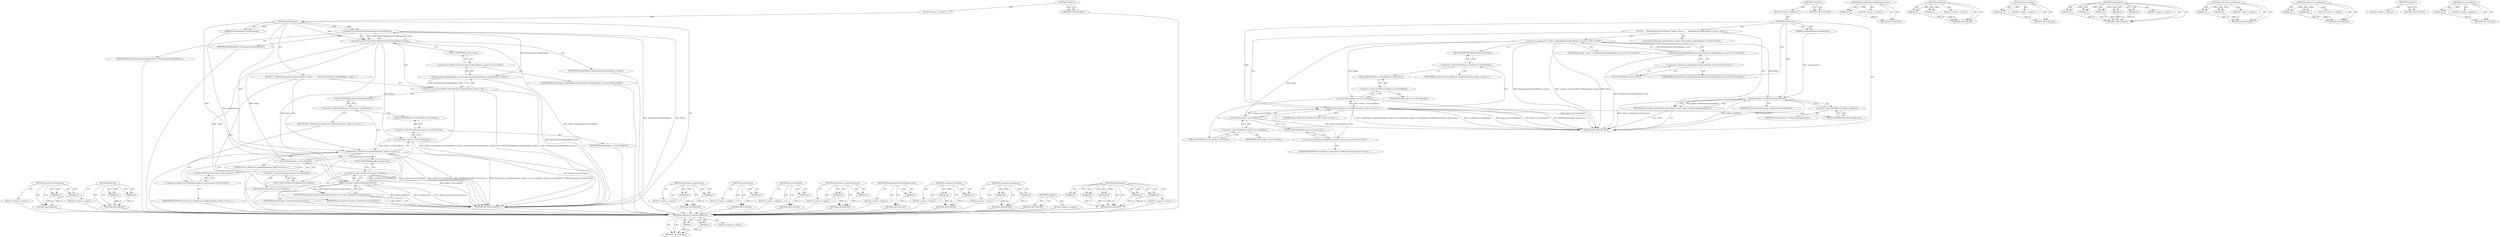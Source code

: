 digraph "successCallback" {
vulnerable_81 [label=<(METHOD,&lt;operator&gt;.fieldAccess)>];
vulnerable_82 [label=<(PARAM,p1)>];
vulnerable_83 [label=<(PARAM,p2)>];
vulnerable_84 [label=<(BLOCK,&lt;empty&gt;,&lt;empty&gt;)>];
vulnerable_85 [label=<(METHOD_RETURN,ANY)>];
vulnerable_107 [label=<(METHOD,getResult)>];
vulnerable_108 [label=<(PARAM,p1)>];
vulnerable_109 [label=<(PARAM,p2)>];
vulnerable_110 [label=<(BLOCK,&lt;empty&gt;,&lt;empty&gt;)>];
vulnerable_111 [label=<(METHOD_RETURN,ANY)>];
vulnerable_6 [label=<(METHOD,&lt;global&gt;)<SUB>1</SUB>>];
vulnerable_7 [label=<(BLOCK,&lt;empty&gt;,&lt;empty&gt;)<SUB>1</SUB>>];
vulnerable_8 [label=<(METHOD,getMetadata)<SUB>1</SUB>>];
vulnerable_9 [label=<(PARAM,ExceptionState&amp; exceptionState)<SUB>1</SUB>>];
vulnerable_10 [label=<(BLOCK,{
    RefPtr&lt;MetadataSyncCallbackHelper&gt; helper...,{
    RefPtr&lt;MetadataSyncCallbackHelper&gt; helper...)<SUB>2</SUB>>];
vulnerable_11 [label=<(&lt;operator&gt;.assignment,RefPtr&lt;MetadataSyncCallbackHelper&gt; helper = Met...)<SUB>3</SUB>>];
vulnerable_12 [label=<(&lt;operator&gt;.greaterThan,RefPtr&lt;MetadataSyncCallbackHelper&gt; helper)<SUB>3</SUB>>];
vulnerable_13 [label=<(&lt;operator&gt;.lessThan,RefPtr&lt;MetadataSyncCallbackHelper)<SUB>3</SUB>>];
vulnerable_14 [label=<(IDENTIFIER,RefPtr,RefPtr&lt;MetadataSyncCallbackHelper)<SUB>3</SUB>>];
vulnerable_15 [label=<(IDENTIFIER,MetadataSyncCallbackHelper,RefPtr&lt;MetadataSyncCallbackHelper)<SUB>3</SUB>>];
vulnerable_16 [label=<(IDENTIFIER,helper,RefPtr&lt;MetadataSyncCallbackHelper&gt; helper)<SUB>3</SUB>>];
vulnerable_17 [label="<(MetadataSyncCallbackHelper.create,MetadataSyncCallbackHelper::create())<SUB>3</SUB>>"];
vulnerable_18 [label="<(&lt;operator&gt;.fieldAccess,MetadataSyncCallbackHelper::create)<SUB>3</SUB>>"];
vulnerable_19 [label="<(IDENTIFIER,MetadataSyncCallbackHelper,MetadataSyncCallbackHelper::create())<SUB>3</SUB>>"];
vulnerable_20 [label=<(FIELD_IDENTIFIER,create,create)<SUB>3</SUB>>];
vulnerable_21 [label=<(getMetadata,m_fileSystem-&gt;getMetadata(this, helper-&gt;success...)<SUB>4</SUB>>];
vulnerable_22 [label=<(&lt;operator&gt;.indirectFieldAccess,m_fileSystem-&gt;getMetadata)<SUB>4</SUB>>];
vulnerable_23 [label=<(IDENTIFIER,m_fileSystem,m_fileSystem-&gt;getMetadata(this, helper-&gt;success...)<SUB>4</SUB>>];
vulnerable_24 [label=<(FIELD_IDENTIFIER,getMetadata,getMetadata)<SUB>4</SUB>>];
vulnerable_25 [label=<(LITERAL,this,m_fileSystem-&gt;getMetadata(this, helper-&gt;success...)<SUB>4</SUB>>];
vulnerable_26 [label=<(successCallback,helper-&gt;successCallback())<SUB>4</SUB>>];
vulnerable_27 [label=<(&lt;operator&gt;.indirectFieldAccess,helper-&gt;successCallback)<SUB>4</SUB>>];
vulnerable_28 [label=<(IDENTIFIER,helper,helper-&gt;successCallback())<SUB>4</SUB>>];
vulnerable_29 [label=<(FIELD_IDENTIFIER,successCallback,successCallback)<SUB>4</SUB>>];
vulnerable_30 [label=<(errorCallback,helper-&gt;errorCallback())<SUB>4</SUB>>];
vulnerable_31 [label=<(&lt;operator&gt;.indirectFieldAccess,helper-&gt;errorCallback)<SUB>4</SUB>>];
vulnerable_32 [label=<(IDENTIFIER,helper,helper-&gt;errorCallback())<SUB>4</SUB>>];
vulnerable_33 [label=<(FIELD_IDENTIFIER,errorCallback,errorCallback)<SUB>4</SUB>>];
vulnerable_34 [label="<(&lt;operator&gt;.fieldAccess,DOMFileSystemBase::Synchronous)<SUB>4</SUB>>"];
vulnerable_35 [label=<(IDENTIFIER,DOMFileSystemBase,m_fileSystem-&gt;getMetadata(this, helper-&gt;success...)<SUB>4</SUB>>];
vulnerable_36 [label=<(FIELD_IDENTIFIER,Synchronous,Synchronous)<SUB>4</SUB>>];
vulnerable_37 [label=<(RETURN,return helper-&gt;getResult(exceptionState);,return helper-&gt;getResult(exceptionState);)<SUB>5</SUB>>];
vulnerable_38 [label=<(getResult,helper-&gt;getResult(exceptionState))<SUB>5</SUB>>];
vulnerable_39 [label=<(&lt;operator&gt;.indirectFieldAccess,helper-&gt;getResult)<SUB>5</SUB>>];
vulnerable_40 [label=<(IDENTIFIER,helper,helper-&gt;getResult(exceptionState))<SUB>5</SUB>>];
vulnerable_41 [label=<(FIELD_IDENTIFIER,getResult,getResult)<SUB>5</SUB>>];
vulnerable_42 [label=<(IDENTIFIER,exceptionState,helper-&gt;getResult(exceptionState))<SUB>5</SUB>>];
vulnerable_43 [label=<(METHOD_RETURN,Metadata)<SUB>1</SUB>>];
vulnerable_45 [label=<(METHOD_RETURN,ANY)<SUB>1</SUB>>];
vulnerable_67 [label=<(METHOD,&lt;operator&gt;.greaterThan)>];
vulnerable_68 [label=<(PARAM,p1)>];
vulnerable_69 [label=<(PARAM,p2)>];
vulnerable_70 [label=<(BLOCK,&lt;empty&gt;,&lt;empty&gt;)>];
vulnerable_71 [label=<(METHOD_RETURN,ANY)>];
vulnerable_103 [label=<(METHOD,errorCallback)>];
vulnerable_104 [label=<(PARAM,p1)>];
vulnerable_105 [label=<(BLOCK,&lt;empty&gt;,&lt;empty&gt;)>];
vulnerable_106 [label=<(METHOD_RETURN,ANY)>];
vulnerable_99 [label=<(METHOD,successCallback)>];
vulnerable_100 [label=<(PARAM,p1)>];
vulnerable_101 [label=<(BLOCK,&lt;empty&gt;,&lt;empty&gt;)>];
vulnerable_102 [label=<(METHOD_RETURN,ANY)>];
vulnerable_94 [label=<(METHOD,&lt;operator&gt;.indirectFieldAccess)>];
vulnerable_95 [label=<(PARAM,p1)>];
vulnerable_96 [label=<(PARAM,p2)>];
vulnerable_97 [label=<(BLOCK,&lt;empty&gt;,&lt;empty&gt;)>];
vulnerable_98 [label=<(METHOD_RETURN,ANY)>];
vulnerable_77 [label=<(METHOD,MetadataSyncCallbackHelper.create)>];
vulnerable_78 [label=<(PARAM,p1)>];
vulnerable_79 [label=<(BLOCK,&lt;empty&gt;,&lt;empty&gt;)>];
vulnerable_80 [label=<(METHOD_RETURN,ANY)>];
vulnerable_72 [label=<(METHOD,&lt;operator&gt;.lessThan)>];
vulnerable_73 [label=<(PARAM,p1)>];
vulnerable_74 [label=<(PARAM,p2)>];
vulnerable_75 [label=<(BLOCK,&lt;empty&gt;,&lt;empty&gt;)>];
vulnerable_76 [label=<(METHOD_RETURN,ANY)>];
vulnerable_62 [label=<(METHOD,&lt;operator&gt;.assignment)>];
vulnerable_63 [label=<(PARAM,p1)>];
vulnerable_64 [label=<(PARAM,p2)>];
vulnerable_65 [label=<(BLOCK,&lt;empty&gt;,&lt;empty&gt;)>];
vulnerable_66 [label=<(METHOD_RETURN,ANY)>];
vulnerable_56 [label=<(METHOD,&lt;global&gt;)<SUB>1</SUB>>];
vulnerable_57 [label=<(BLOCK,&lt;empty&gt;,&lt;empty&gt;)>];
vulnerable_58 [label=<(METHOD_RETURN,ANY)>];
vulnerable_86 [label=<(METHOD,getMetadata)>];
vulnerable_87 [label=<(PARAM,p1)>];
vulnerable_88 [label=<(PARAM,p2)>];
vulnerable_89 [label=<(PARAM,p3)>];
vulnerable_90 [label=<(PARAM,p4)>];
vulnerable_91 [label=<(PARAM,p5)>];
vulnerable_92 [label=<(BLOCK,&lt;empty&gt;,&lt;empty&gt;)>];
vulnerable_93 [label=<(METHOD_RETURN,ANY)>];
fixed_83 [label=<(METHOD,&lt;operator&gt;.indirectFieldAccess)>];
fixed_84 [label=<(PARAM,p1)>];
fixed_85 [label=<(PARAM,p2)>];
fixed_86 [label=<(BLOCK,&lt;empty&gt;,&lt;empty&gt;)>];
fixed_87 [label=<(METHOD_RETURN,ANY)>];
fixed_6 [label=<(METHOD,&lt;global&gt;)<SUB>1</SUB>>];
fixed_7 [label=<(BLOCK,&lt;empty&gt;,&lt;empty&gt;)<SUB>1</SUB>>];
fixed_8 [label=<(METHOD,getMetadata)<SUB>1</SUB>>];
fixed_9 [label=<(PARAM,ExceptionState&amp; exceptionState)<SUB>1</SUB>>];
fixed_10 [label=<(BLOCK,{
    MetadataSyncCallbackHelper* helper = Meta...,{
    MetadataSyncCallbackHelper* helper = Meta...)<SUB>2</SUB>>];
fixed_11 [label="<(LOCAL,MetadataSyncCallbackHelper* helper: MetadataSyncCallbackHelper*)<SUB>3</SUB>>"];
fixed_12 [label="<(&lt;operator&gt;.assignment,* helper = MetadataSyncCallbackHelper::create())<SUB>3</SUB>>"];
fixed_13 [label="<(IDENTIFIER,helper,* helper = MetadataSyncCallbackHelper::create())<SUB>3</SUB>>"];
fixed_14 [label="<(MetadataSyncCallbackHelper.create,MetadataSyncCallbackHelper::create())<SUB>3</SUB>>"];
fixed_15 [label="<(&lt;operator&gt;.fieldAccess,MetadataSyncCallbackHelper::create)<SUB>3</SUB>>"];
fixed_16 [label="<(IDENTIFIER,MetadataSyncCallbackHelper,MetadataSyncCallbackHelper::create())<SUB>3</SUB>>"];
fixed_17 [label=<(FIELD_IDENTIFIER,create,create)<SUB>3</SUB>>];
fixed_18 [label=<(getMetadata,m_fileSystem-&gt;getMetadata(this, helper-&gt;success...)<SUB>4</SUB>>];
fixed_19 [label=<(&lt;operator&gt;.indirectFieldAccess,m_fileSystem-&gt;getMetadata)<SUB>4</SUB>>];
fixed_20 [label=<(IDENTIFIER,m_fileSystem,m_fileSystem-&gt;getMetadata(this, helper-&gt;success...)<SUB>4</SUB>>];
fixed_21 [label=<(FIELD_IDENTIFIER,getMetadata,getMetadata)<SUB>4</SUB>>];
fixed_22 [label=<(LITERAL,this,m_fileSystem-&gt;getMetadata(this, helper-&gt;success...)<SUB>4</SUB>>];
fixed_23 [label=<(successCallback,helper-&gt;successCallback())<SUB>4</SUB>>];
fixed_24 [label=<(&lt;operator&gt;.indirectFieldAccess,helper-&gt;successCallback)<SUB>4</SUB>>];
fixed_25 [label=<(IDENTIFIER,helper,helper-&gt;successCallback())<SUB>4</SUB>>];
fixed_26 [label=<(FIELD_IDENTIFIER,successCallback,successCallback)<SUB>4</SUB>>];
fixed_27 [label=<(errorCallback,helper-&gt;errorCallback())<SUB>4</SUB>>];
fixed_28 [label=<(&lt;operator&gt;.indirectFieldAccess,helper-&gt;errorCallback)<SUB>4</SUB>>];
fixed_29 [label=<(IDENTIFIER,helper,helper-&gt;errorCallback())<SUB>4</SUB>>];
fixed_30 [label=<(FIELD_IDENTIFIER,errorCallback,errorCallback)<SUB>4</SUB>>];
fixed_31 [label="<(&lt;operator&gt;.fieldAccess,DOMFileSystemBase::Synchronous)<SUB>4</SUB>>"];
fixed_32 [label=<(IDENTIFIER,DOMFileSystemBase,m_fileSystem-&gt;getMetadata(this, helper-&gt;success...)<SUB>4</SUB>>];
fixed_33 [label=<(FIELD_IDENTIFIER,Synchronous,Synchronous)<SUB>4</SUB>>];
fixed_34 [label=<(RETURN,return helper-&gt;getResult(exceptionState);,return helper-&gt;getResult(exceptionState);)<SUB>5</SUB>>];
fixed_35 [label=<(getResult,helper-&gt;getResult(exceptionState))<SUB>5</SUB>>];
fixed_36 [label=<(&lt;operator&gt;.indirectFieldAccess,helper-&gt;getResult)<SUB>5</SUB>>];
fixed_37 [label=<(IDENTIFIER,helper,helper-&gt;getResult(exceptionState))<SUB>5</SUB>>];
fixed_38 [label=<(FIELD_IDENTIFIER,getResult,getResult)<SUB>5</SUB>>];
fixed_39 [label=<(IDENTIFIER,exceptionState,helper-&gt;getResult(exceptionState))<SUB>5</SUB>>];
fixed_40 [label=<(METHOD_RETURN,Metadata)<SUB>1</SUB>>];
fixed_42 [label=<(METHOD_RETURN,ANY)<SUB>1</SUB>>];
fixed_66 [label=<(METHOD,MetadataSyncCallbackHelper.create)>];
fixed_67 [label=<(PARAM,p1)>];
fixed_68 [label=<(BLOCK,&lt;empty&gt;,&lt;empty&gt;)>];
fixed_69 [label=<(METHOD_RETURN,ANY)>];
fixed_96 [label=<(METHOD,getResult)>];
fixed_97 [label=<(PARAM,p1)>];
fixed_98 [label=<(PARAM,p2)>];
fixed_99 [label=<(BLOCK,&lt;empty&gt;,&lt;empty&gt;)>];
fixed_100 [label=<(METHOD_RETURN,ANY)>];
fixed_92 [label=<(METHOD,errorCallback)>];
fixed_93 [label=<(PARAM,p1)>];
fixed_94 [label=<(BLOCK,&lt;empty&gt;,&lt;empty&gt;)>];
fixed_95 [label=<(METHOD_RETURN,ANY)>];
fixed_75 [label=<(METHOD,getMetadata)>];
fixed_76 [label=<(PARAM,p1)>];
fixed_77 [label=<(PARAM,p2)>];
fixed_78 [label=<(PARAM,p3)>];
fixed_79 [label=<(PARAM,p4)>];
fixed_80 [label=<(PARAM,p5)>];
fixed_81 [label=<(BLOCK,&lt;empty&gt;,&lt;empty&gt;)>];
fixed_82 [label=<(METHOD_RETURN,ANY)>];
fixed_70 [label=<(METHOD,&lt;operator&gt;.fieldAccess)>];
fixed_71 [label=<(PARAM,p1)>];
fixed_72 [label=<(PARAM,p2)>];
fixed_73 [label=<(BLOCK,&lt;empty&gt;,&lt;empty&gt;)>];
fixed_74 [label=<(METHOD_RETURN,ANY)>];
fixed_61 [label=<(METHOD,&lt;operator&gt;.assignment)>];
fixed_62 [label=<(PARAM,p1)>];
fixed_63 [label=<(PARAM,p2)>];
fixed_64 [label=<(BLOCK,&lt;empty&gt;,&lt;empty&gt;)>];
fixed_65 [label=<(METHOD_RETURN,ANY)>];
fixed_55 [label=<(METHOD,&lt;global&gt;)<SUB>1</SUB>>];
fixed_56 [label=<(BLOCK,&lt;empty&gt;,&lt;empty&gt;)>];
fixed_57 [label=<(METHOD_RETURN,ANY)>];
fixed_88 [label=<(METHOD,successCallback)>];
fixed_89 [label=<(PARAM,p1)>];
fixed_90 [label=<(BLOCK,&lt;empty&gt;,&lt;empty&gt;)>];
fixed_91 [label=<(METHOD_RETURN,ANY)>];
vulnerable_81 -> vulnerable_82  [key=0, label="AST: "];
vulnerable_81 -> vulnerable_82  [key=1, label="DDG: "];
vulnerable_81 -> vulnerable_84  [key=0, label="AST: "];
vulnerable_81 -> vulnerable_83  [key=0, label="AST: "];
vulnerable_81 -> vulnerable_83  [key=1, label="DDG: "];
vulnerable_81 -> vulnerable_85  [key=0, label="AST: "];
vulnerable_81 -> vulnerable_85  [key=1, label="CFG: "];
vulnerable_82 -> vulnerable_85  [key=0, label="DDG: p1"];
vulnerable_83 -> vulnerable_85  [key=0, label="DDG: p2"];
vulnerable_84 -> fixed_83  [key=0];
vulnerable_85 -> fixed_83  [key=0];
vulnerable_107 -> vulnerable_108  [key=0, label="AST: "];
vulnerable_107 -> vulnerable_108  [key=1, label="DDG: "];
vulnerable_107 -> vulnerable_110  [key=0, label="AST: "];
vulnerable_107 -> vulnerable_109  [key=0, label="AST: "];
vulnerable_107 -> vulnerable_109  [key=1, label="DDG: "];
vulnerable_107 -> vulnerable_111  [key=0, label="AST: "];
vulnerable_107 -> vulnerable_111  [key=1, label="CFG: "];
vulnerable_108 -> vulnerable_111  [key=0, label="DDG: p1"];
vulnerable_109 -> vulnerable_111  [key=0, label="DDG: p2"];
vulnerable_110 -> fixed_83  [key=0];
vulnerable_111 -> fixed_83  [key=0];
vulnerable_6 -> vulnerable_7  [key=0, label="AST: "];
vulnerable_6 -> vulnerable_45  [key=0, label="AST: "];
vulnerable_6 -> vulnerable_45  [key=1, label="CFG: "];
vulnerable_7 -> vulnerable_8  [key=0, label="AST: "];
vulnerable_8 -> vulnerable_9  [key=0, label="AST: "];
vulnerable_8 -> vulnerable_9  [key=1, label="DDG: "];
vulnerable_8 -> vulnerable_10  [key=0, label="AST: "];
vulnerable_8 -> vulnerable_43  [key=0, label="AST: "];
vulnerable_8 -> vulnerable_13  [key=0, label="CFG: "];
vulnerable_8 -> vulnerable_13  [key=1, label="DDG: "];
vulnerable_8 -> vulnerable_21  [key=0, label="DDG: "];
vulnerable_8 -> vulnerable_12  [key=0, label="DDG: "];
vulnerable_8 -> vulnerable_38  [key=0, label="DDG: "];
vulnerable_9 -> vulnerable_38  [key=0, label="DDG: exceptionState"];
vulnerable_10 -> vulnerable_11  [key=0, label="AST: "];
vulnerable_10 -> vulnerable_21  [key=0, label="AST: "];
vulnerable_10 -> vulnerable_37  [key=0, label="AST: "];
vulnerable_11 -> vulnerable_12  [key=0, label="AST: "];
vulnerable_11 -> vulnerable_17  [key=0, label="AST: "];
vulnerable_11 -> vulnerable_24  [key=0, label="CFG: "];
vulnerable_11 -> vulnerable_43  [key=0, label="DDG: RefPtr&lt;MetadataSyncCallbackHelper&gt; helper"];
vulnerable_11 -> vulnerable_43  [key=1, label="DDG: MetadataSyncCallbackHelper::create()"];
vulnerable_11 -> vulnerable_43  [key=2, label="DDG: RefPtr&lt;MetadataSyncCallbackHelper&gt; helper = MetadataSyncCallbackHelper::create()"];
vulnerable_12 -> vulnerable_13  [key=0, label="AST: "];
vulnerable_12 -> vulnerable_16  [key=0, label="AST: "];
vulnerable_12 -> vulnerable_20  [key=0, label="CFG: "];
vulnerable_12 -> vulnerable_43  [key=0, label="DDG: RefPtr&lt;MetadataSyncCallbackHelper"];
vulnerable_12 -> vulnerable_43  [key=1, label="DDG: helper"];
vulnerable_12 -> vulnerable_26  [key=0, label="DDG: helper"];
vulnerable_12 -> vulnerable_30  [key=0, label="DDG: helper"];
vulnerable_12 -> vulnerable_38  [key=0, label="DDG: helper"];
vulnerable_13 -> vulnerable_14  [key=0, label="AST: "];
vulnerable_13 -> vulnerable_15  [key=0, label="AST: "];
vulnerable_13 -> vulnerable_12  [key=0, label="CFG: "];
vulnerable_13 -> vulnerable_12  [key=1, label="DDG: RefPtr"];
vulnerable_13 -> vulnerable_12  [key=2, label="DDG: MetadataSyncCallbackHelper"];
vulnerable_13 -> vulnerable_43  [key=0, label="DDG: MetadataSyncCallbackHelper"];
vulnerable_13 -> vulnerable_43  [key=1, label="DDG: RefPtr"];
vulnerable_13 -> vulnerable_17  [key=0, label="DDG: MetadataSyncCallbackHelper"];
vulnerable_14 -> fixed_83  [key=0];
vulnerable_15 -> fixed_83  [key=0];
vulnerable_16 -> fixed_83  [key=0];
vulnerable_17 -> vulnerable_18  [key=0, label="AST: "];
vulnerable_17 -> vulnerable_11  [key=0, label="CFG: "];
vulnerable_17 -> vulnerable_11  [key=1, label="DDG: MetadataSyncCallbackHelper::create"];
vulnerable_17 -> vulnerable_43  [key=0, label="DDG: MetadataSyncCallbackHelper::create"];
vulnerable_18 -> vulnerable_19  [key=0, label="AST: "];
vulnerable_18 -> vulnerable_20  [key=0, label="AST: "];
vulnerable_18 -> vulnerable_17  [key=0, label="CFG: "];
vulnerable_19 -> fixed_83  [key=0];
vulnerable_20 -> vulnerable_18  [key=0, label="CFG: "];
vulnerable_21 -> vulnerable_22  [key=0, label="AST: "];
vulnerable_21 -> vulnerable_25  [key=0, label="AST: "];
vulnerable_21 -> vulnerable_26  [key=0, label="AST: "];
vulnerable_21 -> vulnerable_30  [key=0, label="AST: "];
vulnerable_21 -> vulnerable_34  [key=0, label="AST: "];
vulnerable_21 -> vulnerable_41  [key=0, label="CFG: "];
vulnerable_21 -> vulnerable_43  [key=0, label="DDG: m_fileSystem-&gt;getMetadata"];
vulnerable_21 -> vulnerable_43  [key=1, label="DDG: helper-&gt;successCallback()"];
vulnerable_21 -> vulnerable_43  [key=2, label="DDG: helper-&gt;errorCallback()"];
vulnerable_21 -> vulnerable_43  [key=3, label="DDG: DOMFileSystemBase::Synchronous"];
vulnerable_21 -> vulnerable_43  [key=4, label="DDG: m_fileSystem-&gt;getMetadata(this, helper-&gt;successCallback(), helper-&gt;errorCallback(), DOMFileSystemBase::Synchronous)"];
vulnerable_22 -> vulnerable_23  [key=0, label="AST: "];
vulnerable_22 -> vulnerable_24  [key=0, label="AST: "];
vulnerable_22 -> vulnerable_29  [key=0, label="CFG: "];
vulnerable_23 -> fixed_83  [key=0];
vulnerable_24 -> vulnerable_22  [key=0, label="CFG: "];
vulnerable_25 -> fixed_83  [key=0];
vulnerable_26 -> vulnerable_27  [key=0, label="AST: "];
vulnerable_26 -> vulnerable_33  [key=0, label="CFG: "];
vulnerable_26 -> vulnerable_43  [key=0, label="DDG: helper-&gt;successCallback"];
vulnerable_26 -> vulnerable_21  [key=0, label="DDG: helper-&gt;successCallback"];
vulnerable_27 -> vulnerable_28  [key=0, label="AST: "];
vulnerable_27 -> vulnerable_29  [key=0, label="AST: "];
vulnerable_27 -> vulnerable_26  [key=0, label="CFG: "];
vulnerable_28 -> fixed_83  [key=0];
vulnerable_29 -> vulnerable_27  [key=0, label="CFG: "];
vulnerable_30 -> vulnerable_31  [key=0, label="AST: "];
vulnerable_30 -> vulnerable_36  [key=0, label="CFG: "];
vulnerable_30 -> vulnerable_43  [key=0, label="DDG: helper-&gt;errorCallback"];
vulnerable_30 -> vulnerable_21  [key=0, label="DDG: helper-&gt;errorCallback"];
vulnerable_31 -> vulnerable_32  [key=0, label="AST: "];
vulnerable_31 -> vulnerable_33  [key=0, label="AST: "];
vulnerable_31 -> vulnerable_30  [key=0, label="CFG: "];
vulnerable_32 -> fixed_83  [key=0];
vulnerable_33 -> vulnerable_31  [key=0, label="CFG: "];
vulnerable_34 -> vulnerable_35  [key=0, label="AST: "];
vulnerable_34 -> vulnerable_36  [key=0, label="AST: "];
vulnerable_34 -> vulnerable_21  [key=0, label="CFG: "];
vulnerable_35 -> fixed_83  [key=0];
vulnerable_36 -> vulnerable_34  [key=0, label="CFG: "];
vulnerable_37 -> vulnerable_38  [key=0, label="AST: "];
vulnerable_37 -> vulnerable_43  [key=0, label="CFG: "];
vulnerable_37 -> vulnerable_43  [key=1, label="DDG: &lt;RET&gt;"];
vulnerable_38 -> vulnerable_39  [key=0, label="AST: "];
vulnerable_38 -> vulnerable_42  [key=0, label="AST: "];
vulnerable_38 -> vulnerable_37  [key=0, label="CFG: "];
vulnerable_38 -> vulnerable_37  [key=1, label="DDG: helper-&gt;getResult(exceptionState)"];
vulnerable_38 -> vulnerable_43  [key=0, label="DDG: helper-&gt;getResult"];
vulnerable_38 -> vulnerable_43  [key=1, label="DDG: exceptionState"];
vulnerable_38 -> vulnerable_43  [key=2, label="DDG: helper-&gt;getResult(exceptionState)"];
vulnerable_39 -> vulnerable_40  [key=0, label="AST: "];
vulnerable_39 -> vulnerable_41  [key=0, label="AST: "];
vulnerable_39 -> vulnerable_38  [key=0, label="CFG: "];
vulnerable_40 -> fixed_83  [key=0];
vulnerable_41 -> vulnerable_39  [key=0, label="CFG: "];
vulnerable_42 -> fixed_83  [key=0];
vulnerable_43 -> fixed_83  [key=0];
vulnerable_45 -> fixed_83  [key=0];
vulnerable_67 -> vulnerable_68  [key=0, label="AST: "];
vulnerable_67 -> vulnerable_68  [key=1, label="DDG: "];
vulnerable_67 -> vulnerable_70  [key=0, label="AST: "];
vulnerable_67 -> vulnerable_69  [key=0, label="AST: "];
vulnerable_67 -> vulnerable_69  [key=1, label="DDG: "];
vulnerable_67 -> vulnerable_71  [key=0, label="AST: "];
vulnerable_67 -> vulnerable_71  [key=1, label="CFG: "];
vulnerable_68 -> vulnerable_71  [key=0, label="DDG: p1"];
vulnerable_69 -> vulnerable_71  [key=0, label="DDG: p2"];
vulnerable_70 -> fixed_83  [key=0];
vulnerable_71 -> fixed_83  [key=0];
vulnerable_103 -> vulnerable_104  [key=0, label="AST: "];
vulnerable_103 -> vulnerable_104  [key=1, label="DDG: "];
vulnerable_103 -> vulnerable_105  [key=0, label="AST: "];
vulnerable_103 -> vulnerable_106  [key=0, label="AST: "];
vulnerable_103 -> vulnerable_106  [key=1, label="CFG: "];
vulnerable_104 -> vulnerable_106  [key=0, label="DDG: p1"];
vulnerable_105 -> fixed_83  [key=0];
vulnerable_106 -> fixed_83  [key=0];
vulnerable_99 -> vulnerable_100  [key=0, label="AST: "];
vulnerable_99 -> vulnerable_100  [key=1, label="DDG: "];
vulnerable_99 -> vulnerable_101  [key=0, label="AST: "];
vulnerable_99 -> vulnerable_102  [key=0, label="AST: "];
vulnerable_99 -> vulnerable_102  [key=1, label="CFG: "];
vulnerable_100 -> vulnerable_102  [key=0, label="DDG: p1"];
vulnerable_101 -> fixed_83  [key=0];
vulnerable_102 -> fixed_83  [key=0];
vulnerable_94 -> vulnerable_95  [key=0, label="AST: "];
vulnerable_94 -> vulnerable_95  [key=1, label="DDG: "];
vulnerable_94 -> vulnerable_97  [key=0, label="AST: "];
vulnerable_94 -> vulnerable_96  [key=0, label="AST: "];
vulnerable_94 -> vulnerable_96  [key=1, label="DDG: "];
vulnerable_94 -> vulnerable_98  [key=0, label="AST: "];
vulnerable_94 -> vulnerable_98  [key=1, label="CFG: "];
vulnerable_95 -> vulnerable_98  [key=0, label="DDG: p1"];
vulnerable_96 -> vulnerable_98  [key=0, label="DDG: p2"];
vulnerable_97 -> fixed_83  [key=0];
vulnerable_98 -> fixed_83  [key=0];
vulnerable_77 -> vulnerable_78  [key=0, label="AST: "];
vulnerable_77 -> vulnerable_78  [key=1, label="DDG: "];
vulnerable_77 -> vulnerable_79  [key=0, label="AST: "];
vulnerable_77 -> vulnerable_80  [key=0, label="AST: "];
vulnerable_77 -> vulnerable_80  [key=1, label="CFG: "];
vulnerable_78 -> vulnerable_80  [key=0, label="DDG: p1"];
vulnerable_79 -> fixed_83  [key=0];
vulnerable_80 -> fixed_83  [key=0];
vulnerable_72 -> vulnerable_73  [key=0, label="AST: "];
vulnerable_72 -> vulnerable_73  [key=1, label="DDG: "];
vulnerable_72 -> vulnerable_75  [key=0, label="AST: "];
vulnerable_72 -> vulnerable_74  [key=0, label="AST: "];
vulnerable_72 -> vulnerable_74  [key=1, label="DDG: "];
vulnerable_72 -> vulnerable_76  [key=0, label="AST: "];
vulnerable_72 -> vulnerable_76  [key=1, label="CFG: "];
vulnerable_73 -> vulnerable_76  [key=0, label="DDG: p1"];
vulnerable_74 -> vulnerable_76  [key=0, label="DDG: p2"];
vulnerable_75 -> fixed_83  [key=0];
vulnerable_76 -> fixed_83  [key=0];
vulnerable_62 -> vulnerable_63  [key=0, label="AST: "];
vulnerable_62 -> vulnerable_63  [key=1, label="DDG: "];
vulnerable_62 -> vulnerable_65  [key=0, label="AST: "];
vulnerable_62 -> vulnerable_64  [key=0, label="AST: "];
vulnerable_62 -> vulnerable_64  [key=1, label="DDG: "];
vulnerable_62 -> vulnerable_66  [key=0, label="AST: "];
vulnerable_62 -> vulnerable_66  [key=1, label="CFG: "];
vulnerable_63 -> vulnerable_66  [key=0, label="DDG: p1"];
vulnerable_64 -> vulnerable_66  [key=0, label="DDG: p2"];
vulnerable_65 -> fixed_83  [key=0];
vulnerable_66 -> fixed_83  [key=0];
vulnerable_56 -> vulnerable_57  [key=0, label="AST: "];
vulnerable_56 -> vulnerable_58  [key=0, label="AST: "];
vulnerable_56 -> vulnerable_58  [key=1, label="CFG: "];
vulnerable_57 -> fixed_83  [key=0];
vulnerable_58 -> fixed_83  [key=0];
vulnerable_86 -> vulnerable_87  [key=0, label="AST: "];
vulnerable_86 -> vulnerable_87  [key=1, label="DDG: "];
vulnerable_86 -> vulnerable_92  [key=0, label="AST: "];
vulnerable_86 -> vulnerable_88  [key=0, label="AST: "];
vulnerable_86 -> vulnerable_88  [key=1, label="DDG: "];
vulnerable_86 -> vulnerable_93  [key=0, label="AST: "];
vulnerable_86 -> vulnerable_93  [key=1, label="CFG: "];
vulnerable_86 -> vulnerable_89  [key=0, label="AST: "];
vulnerable_86 -> vulnerable_89  [key=1, label="DDG: "];
vulnerable_86 -> vulnerable_90  [key=0, label="AST: "];
vulnerable_86 -> vulnerable_90  [key=1, label="DDG: "];
vulnerable_86 -> vulnerable_91  [key=0, label="AST: "];
vulnerable_86 -> vulnerable_91  [key=1, label="DDG: "];
vulnerable_87 -> vulnerable_93  [key=0, label="DDG: p1"];
vulnerable_88 -> vulnerable_93  [key=0, label="DDG: p2"];
vulnerable_89 -> vulnerable_93  [key=0, label="DDG: p3"];
vulnerable_90 -> vulnerable_93  [key=0, label="DDG: p4"];
vulnerable_91 -> vulnerable_93  [key=0, label="DDG: p5"];
vulnerable_92 -> fixed_83  [key=0];
vulnerable_93 -> fixed_83  [key=0];
fixed_83 -> fixed_84  [key=0, label="AST: "];
fixed_83 -> fixed_84  [key=1, label="DDG: "];
fixed_83 -> fixed_86  [key=0, label="AST: "];
fixed_83 -> fixed_85  [key=0, label="AST: "];
fixed_83 -> fixed_85  [key=1, label="DDG: "];
fixed_83 -> fixed_87  [key=0, label="AST: "];
fixed_83 -> fixed_87  [key=1, label="CFG: "];
fixed_84 -> fixed_87  [key=0, label="DDG: p1"];
fixed_85 -> fixed_87  [key=0, label="DDG: p2"];
fixed_6 -> fixed_7  [key=0, label="AST: "];
fixed_6 -> fixed_42  [key=0, label="AST: "];
fixed_6 -> fixed_42  [key=1, label="CFG: "];
fixed_7 -> fixed_8  [key=0, label="AST: "];
fixed_8 -> fixed_9  [key=0, label="AST: "];
fixed_8 -> fixed_9  [key=1, label="DDG: "];
fixed_8 -> fixed_10  [key=0, label="AST: "];
fixed_8 -> fixed_40  [key=0, label="AST: "];
fixed_8 -> fixed_17  [key=0, label="CFG: "];
fixed_8 -> fixed_18  [key=0, label="DDG: "];
fixed_8 -> fixed_35  [key=0, label="DDG: "];
fixed_9 -> fixed_35  [key=0, label="DDG: exceptionState"];
fixed_10 -> fixed_11  [key=0, label="AST: "];
fixed_10 -> fixed_12  [key=0, label="AST: "];
fixed_10 -> fixed_18  [key=0, label="AST: "];
fixed_10 -> fixed_34  [key=0, label="AST: "];
fixed_12 -> fixed_13  [key=0, label="AST: "];
fixed_12 -> fixed_14  [key=0, label="AST: "];
fixed_12 -> fixed_21  [key=0, label="CFG: "];
fixed_12 -> fixed_40  [key=0, label="DDG: helper"];
fixed_12 -> fixed_40  [key=1, label="DDG: MetadataSyncCallbackHelper::create()"];
fixed_12 -> fixed_40  [key=2, label="DDG: * helper = MetadataSyncCallbackHelper::create()"];
fixed_12 -> fixed_23  [key=0, label="DDG: helper"];
fixed_12 -> fixed_27  [key=0, label="DDG: helper"];
fixed_12 -> fixed_35  [key=0, label="DDG: helper"];
fixed_14 -> fixed_15  [key=0, label="AST: "];
fixed_14 -> fixed_12  [key=0, label="CFG: "];
fixed_14 -> fixed_12  [key=1, label="DDG: MetadataSyncCallbackHelper::create"];
fixed_14 -> fixed_40  [key=0, label="DDG: MetadataSyncCallbackHelper::create"];
fixed_15 -> fixed_16  [key=0, label="AST: "];
fixed_15 -> fixed_17  [key=0, label="AST: "];
fixed_15 -> fixed_14  [key=0, label="CFG: "];
fixed_17 -> fixed_15  [key=0, label="CFG: "];
fixed_18 -> fixed_19  [key=0, label="AST: "];
fixed_18 -> fixed_22  [key=0, label="AST: "];
fixed_18 -> fixed_23  [key=0, label="AST: "];
fixed_18 -> fixed_27  [key=0, label="AST: "];
fixed_18 -> fixed_31  [key=0, label="AST: "];
fixed_18 -> fixed_38  [key=0, label="CFG: "];
fixed_18 -> fixed_40  [key=0, label="DDG: m_fileSystem-&gt;getMetadata"];
fixed_18 -> fixed_40  [key=1, label="DDG: helper-&gt;successCallback()"];
fixed_18 -> fixed_40  [key=2, label="DDG: helper-&gt;errorCallback()"];
fixed_18 -> fixed_40  [key=3, label="DDG: DOMFileSystemBase::Synchronous"];
fixed_18 -> fixed_40  [key=4, label="DDG: m_fileSystem-&gt;getMetadata(this, helper-&gt;successCallback(), helper-&gt;errorCallback(), DOMFileSystemBase::Synchronous)"];
fixed_19 -> fixed_20  [key=0, label="AST: "];
fixed_19 -> fixed_21  [key=0, label="AST: "];
fixed_19 -> fixed_26  [key=0, label="CFG: "];
fixed_21 -> fixed_19  [key=0, label="CFG: "];
fixed_23 -> fixed_24  [key=0, label="AST: "];
fixed_23 -> fixed_30  [key=0, label="CFG: "];
fixed_23 -> fixed_40  [key=0, label="DDG: helper-&gt;successCallback"];
fixed_23 -> fixed_18  [key=0, label="DDG: helper-&gt;successCallback"];
fixed_24 -> fixed_25  [key=0, label="AST: "];
fixed_24 -> fixed_26  [key=0, label="AST: "];
fixed_24 -> fixed_23  [key=0, label="CFG: "];
fixed_26 -> fixed_24  [key=0, label="CFG: "];
fixed_27 -> fixed_28  [key=0, label="AST: "];
fixed_27 -> fixed_33  [key=0, label="CFG: "];
fixed_27 -> fixed_40  [key=0, label="DDG: helper-&gt;errorCallback"];
fixed_27 -> fixed_18  [key=0, label="DDG: helper-&gt;errorCallback"];
fixed_28 -> fixed_29  [key=0, label="AST: "];
fixed_28 -> fixed_30  [key=0, label="AST: "];
fixed_28 -> fixed_27  [key=0, label="CFG: "];
fixed_30 -> fixed_28  [key=0, label="CFG: "];
fixed_31 -> fixed_32  [key=0, label="AST: "];
fixed_31 -> fixed_33  [key=0, label="AST: "];
fixed_31 -> fixed_18  [key=0, label="CFG: "];
fixed_33 -> fixed_31  [key=0, label="CFG: "];
fixed_34 -> fixed_35  [key=0, label="AST: "];
fixed_34 -> fixed_40  [key=0, label="CFG: "];
fixed_34 -> fixed_40  [key=1, label="DDG: &lt;RET&gt;"];
fixed_35 -> fixed_36  [key=0, label="AST: "];
fixed_35 -> fixed_39  [key=0, label="AST: "];
fixed_35 -> fixed_34  [key=0, label="CFG: "];
fixed_35 -> fixed_34  [key=1, label="DDG: helper-&gt;getResult(exceptionState)"];
fixed_35 -> fixed_40  [key=0, label="DDG: helper-&gt;getResult"];
fixed_35 -> fixed_40  [key=1, label="DDG: exceptionState"];
fixed_35 -> fixed_40  [key=2, label="DDG: helper-&gt;getResult(exceptionState)"];
fixed_36 -> fixed_37  [key=0, label="AST: "];
fixed_36 -> fixed_38  [key=0, label="AST: "];
fixed_36 -> fixed_35  [key=0, label="CFG: "];
fixed_38 -> fixed_36  [key=0, label="CFG: "];
fixed_66 -> fixed_67  [key=0, label="AST: "];
fixed_66 -> fixed_67  [key=1, label="DDG: "];
fixed_66 -> fixed_68  [key=0, label="AST: "];
fixed_66 -> fixed_69  [key=0, label="AST: "];
fixed_66 -> fixed_69  [key=1, label="CFG: "];
fixed_67 -> fixed_69  [key=0, label="DDG: p1"];
fixed_96 -> fixed_97  [key=0, label="AST: "];
fixed_96 -> fixed_97  [key=1, label="DDG: "];
fixed_96 -> fixed_99  [key=0, label="AST: "];
fixed_96 -> fixed_98  [key=0, label="AST: "];
fixed_96 -> fixed_98  [key=1, label="DDG: "];
fixed_96 -> fixed_100  [key=0, label="AST: "];
fixed_96 -> fixed_100  [key=1, label="CFG: "];
fixed_97 -> fixed_100  [key=0, label="DDG: p1"];
fixed_98 -> fixed_100  [key=0, label="DDG: p2"];
fixed_92 -> fixed_93  [key=0, label="AST: "];
fixed_92 -> fixed_93  [key=1, label="DDG: "];
fixed_92 -> fixed_94  [key=0, label="AST: "];
fixed_92 -> fixed_95  [key=0, label="AST: "];
fixed_92 -> fixed_95  [key=1, label="CFG: "];
fixed_93 -> fixed_95  [key=0, label="DDG: p1"];
fixed_75 -> fixed_76  [key=0, label="AST: "];
fixed_75 -> fixed_76  [key=1, label="DDG: "];
fixed_75 -> fixed_81  [key=0, label="AST: "];
fixed_75 -> fixed_77  [key=0, label="AST: "];
fixed_75 -> fixed_77  [key=1, label="DDG: "];
fixed_75 -> fixed_82  [key=0, label="AST: "];
fixed_75 -> fixed_82  [key=1, label="CFG: "];
fixed_75 -> fixed_78  [key=0, label="AST: "];
fixed_75 -> fixed_78  [key=1, label="DDG: "];
fixed_75 -> fixed_79  [key=0, label="AST: "];
fixed_75 -> fixed_79  [key=1, label="DDG: "];
fixed_75 -> fixed_80  [key=0, label="AST: "];
fixed_75 -> fixed_80  [key=1, label="DDG: "];
fixed_76 -> fixed_82  [key=0, label="DDG: p1"];
fixed_77 -> fixed_82  [key=0, label="DDG: p2"];
fixed_78 -> fixed_82  [key=0, label="DDG: p3"];
fixed_79 -> fixed_82  [key=0, label="DDG: p4"];
fixed_80 -> fixed_82  [key=0, label="DDG: p5"];
fixed_70 -> fixed_71  [key=0, label="AST: "];
fixed_70 -> fixed_71  [key=1, label="DDG: "];
fixed_70 -> fixed_73  [key=0, label="AST: "];
fixed_70 -> fixed_72  [key=0, label="AST: "];
fixed_70 -> fixed_72  [key=1, label="DDG: "];
fixed_70 -> fixed_74  [key=0, label="AST: "];
fixed_70 -> fixed_74  [key=1, label="CFG: "];
fixed_71 -> fixed_74  [key=0, label="DDG: p1"];
fixed_72 -> fixed_74  [key=0, label="DDG: p2"];
fixed_61 -> fixed_62  [key=0, label="AST: "];
fixed_61 -> fixed_62  [key=1, label="DDG: "];
fixed_61 -> fixed_64  [key=0, label="AST: "];
fixed_61 -> fixed_63  [key=0, label="AST: "];
fixed_61 -> fixed_63  [key=1, label="DDG: "];
fixed_61 -> fixed_65  [key=0, label="AST: "];
fixed_61 -> fixed_65  [key=1, label="CFG: "];
fixed_62 -> fixed_65  [key=0, label="DDG: p1"];
fixed_63 -> fixed_65  [key=0, label="DDG: p2"];
fixed_55 -> fixed_56  [key=0, label="AST: "];
fixed_55 -> fixed_57  [key=0, label="AST: "];
fixed_55 -> fixed_57  [key=1, label="CFG: "];
fixed_88 -> fixed_89  [key=0, label="AST: "];
fixed_88 -> fixed_89  [key=1, label="DDG: "];
fixed_88 -> fixed_90  [key=0, label="AST: "];
fixed_88 -> fixed_91  [key=0, label="AST: "];
fixed_88 -> fixed_91  [key=1, label="CFG: "];
fixed_89 -> fixed_91  [key=0, label="DDG: p1"];
}
